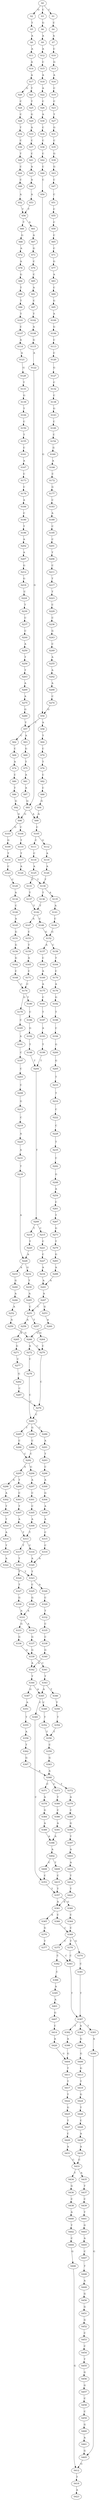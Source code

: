strict digraph  {
	S0 -> S1 [ label = C ];
	S0 -> S2 [ label = G ];
	S0 -> S3 [ label = C ];
	S1 -> S4 [ label = C ];
	S2 -> S5 [ label = T ];
	S3 -> S6 [ label = G ];
	S4 -> S7 [ label = A ];
	S5 -> S8 [ label = A ];
	S6 -> S9 [ label = A ];
	S7 -> S10 [ label = C ];
	S8 -> S11 [ label = A ];
	S9 -> S12 [ label = A ];
	S10 -> S13 [ label = G ];
	S11 -> S14 [ label = A ];
	S12 -> S15 [ label = C ];
	S13 -> S16 [ label = A ];
	S14 -> S17 [ label = A ];
	S15 -> S18 [ label = A ];
	S16 -> S19 [ label = C ];
	S17 -> S20 [ label = G ];
	S17 -> S21 [ label = T ];
	S18 -> S22 [ label = A ];
	S19 -> S23 [ label = C ];
	S20 -> S24 [ label = C ];
	S21 -> S25 [ label = T ];
	S22 -> S26 [ label = C ];
	S23 -> S27 [ label = T ];
	S24 -> S28 [ label = C ];
	S25 -> S29 [ label = G ];
	S26 -> S30 [ label = A ];
	S27 -> S31 [ label = G ];
	S28 -> S32 [ label = T ];
	S29 -> S33 [ label = A ];
	S30 -> S34 [ label = C ];
	S31 -> S35 [ label = C ];
	S32 -> S36 [ label = C ];
	S33 -> S37 [ label = C ];
	S34 -> S38 [ label = C ];
	S35 -> S39 [ label = G ];
	S36 -> S40 [ label = T ];
	S37 -> S41 [ label = C ];
	S38 -> S42 [ label = C ];
	S39 -> S43 [ label = G ];
	S40 -> S44 [ label = C ];
	S41 -> S45 [ label = A ];
	S42 -> S46 [ label = C ];
	S43 -> S47 [ label = C ];
	S44 -> S48 [ label = C ];
	S45 -> S49 [ label = A ];
	S46 -> S50 [ label = C ];
	S47 -> S51 [ label = C ];
	S48 -> S52 [ label = A ];
	S49 -> S53 [ label = A ];
	S50 -> S54 [ label = G ];
	S51 -> S55 [ label = C ];
	S52 -> S56 [ label = T ];
	S53 -> S56 [ label = T ];
	S54 -> S57 [ label = T ];
	S54 -> S58 [ label = A ];
	S55 -> S59 [ label = C ];
	S56 -> S60 [ label = T ];
	S56 -> S61 [ label = A ];
	S57 -> S62 [ label = C ];
	S57 -> S63 [ label = A ];
	S58 -> S64 [ label = T ];
	S59 -> S65 [ label = C ];
	S60 -> S66 [ label = G ];
	S61 -> S67 [ label = A ];
	S62 -> S68 [ label = C ];
	S63 -> S69 [ label = G ];
	S64 -> S70 [ label = C ];
	S65 -> S71 [ label = C ];
	S66 -> S72 [ label = A ];
	S67 -> S73 [ label = G ];
	S68 -> S74 [ label = A ];
	S69 -> S75 [ label = T ];
	S70 -> S76 [ label = T ];
	S71 -> S77 [ label = G ];
	S72 -> S78 [ label = A ];
	S73 -> S79 [ label = C ];
	S74 -> S80 [ label = C ];
	S75 -> S81 [ label = A ];
	S76 -> S82 [ label = C ];
	S77 -> S83 [ label = A ];
	S78 -> S84 [ label = G ];
	S79 -> S85 [ label = C ];
	S80 -> S86 [ label = T ];
	S81 -> S87 [ label = A ];
	S82 -> S88 [ label = C ];
	S83 -> S89 [ label = C ];
	S84 -> S90 [ label = T ];
	S85 -> S91 [ label = A ];
	S86 -> S92 [ label = G ];
	S87 -> S93 [ label = G ];
	S88 -> S94 [ label = G ];
	S89 -> S95 [ label = G ];
	S90 -> S96 [ label = T ];
	S91 -> S97 [ label = C ];
	S92 -> S98 [ label = G ];
	S93 -> S99 [ label = A ];
	S93 -> S98 [ label = G ];
	S94 -> S99 [ label = A ];
	S95 -> S100 [ label = A ];
	S96 -> S101 [ label = T ];
	S97 -> S102 [ label = T ];
	S98 -> S103 [ label = G ];
	S98 -> S104 [ label = C ];
	S99 -> S105 [ label = C ];
	S100 -> S106 [ label = G ];
	S101 -> S107 [ label = C ];
	S102 -> S108 [ label = A ];
	S103 -> S109 [ label = G ];
	S104 -> S110 [ label = T ];
	S105 -> S111 [ label = C ];
	S105 -> S112 [ label = G ];
	S106 -> S113 [ label = C ];
	S107 -> S114 [ label = A ];
	S108 -> S115 [ label = G ];
	S109 -> S116 [ label = T ];
	S110 -> S117 [ label = T ];
	S111 -> S118 [ label = C ];
	S112 -> S119 [ label = A ];
	S113 -> S120 [ label = C ];
	S114 -> S121 [ label = A ];
	S115 -> S122 [ label = A ];
	S116 -> S123 [ label = C ];
	S117 -> S124 [ label = A ];
	S118 -> S125 [ label = A ];
	S119 -> S126 [ label = A ];
	S120 -> S127 [ label = G ];
	S121 -> S128 [ label = G ];
	S122 -> S93 [ label = G ];
	S123 -> S129 [ label = C ];
	S124 -> S130 [ label = T ];
	S125 -> S131 [ label = C ];
	S126 -> S130 [ label = T ];
	S127 -> S132 [ label = C ];
	S128 -> S133 [ label = T ];
	S129 -> S134 [ label = A ];
	S130 -> S135 [ label = A ];
	S130 -> S136 [ label = T ];
	S131 -> S137 [ label = T ];
	S132 -> S138 [ label = C ];
	S133 -> S139 [ label = G ];
	S134 -> S140 [ label = C ];
	S135 -> S141 [ label = A ];
	S136 -> S142 [ label = T ];
	S137 -> S142 [ label = T ];
	S138 -> S143 [ label = G ];
	S139 -> S144 [ label = T ];
	S140 -> S145 [ label = A ];
	S141 -> S146 [ label = C ];
	S142 -> S147 [ label = A ];
	S142 -> S148 [ label = C ];
	S143 -> S149 [ label = C ];
	S144 -> S150 [ label = C ];
	S145 -> S151 [ label = G ];
	S146 -> S152 [ label = G ];
	S147 -> S153 [ label = C ];
	S148 -> S152 [ label = G ];
	S149 -> S154 [ label = C ];
	S150 -> S155 [ label = T ];
	S151 -> S156 [ label = G ];
	S152 -> S157 [ label = A ];
	S152 -> S158 [ label = C ];
	S153 -> S159 [ label = T ];
	S154 -> S160 [ label = G ];
	S155 -> S161 [ label = C ];
	S156 -> S162 [ label = G ];
	S157 -> S163 [ label = C ];
	S158 -> S164 [ label = T ];
	S159 -> S165 [ label = A ];
	S160 -> S166 [ label = A ];
	S161 -> S167 [ label = A ];
	S162 -> S168 [ label = C ];
	S163 -> S169 [ label = A ];
	S164 -> S170 [ label = C ];
	S165 -> S171 [ label = C ];
	S166 -> S172 [ label = C ];
	S167 -> S173 [ label = C ];
	S168 -> S174 [ label = C ];
	S169 -> S175 [ label = A ];
	S170 -> S176 [ label = A ];
	S171 -> S174 [ label = C ];
	S172 -> S177 [ label = G ];
	S173 -> S178 [ label = C ];
	S174 -> S179 [ label = G ];
	S174 -> S180 [ label = T ];
	S175 -> S181 [ label = C ];
	S176 -> S182 [ label = G ];
	S177 -> S183 [ label = C ];
	S178 -> S184 [ label = A ];
	S179 -> S185 [ label = C ];
	S180 -> S186 [ label = C ];
	S181 -> S187 [ label = T ];
	S182 -> S188 [ label = T ];
	S183 -> S189 [ label = A ];
	S184 -> S190 [ label = C ];
	S185 -> S191 [ label = A ];
	S186 -> S192 [ label = G ];
	S187 -> S193 [ label = A ];
	S188 -> S194 [ label = C ];
	S189 -> S195 [ label = C ];
	S190 -> S196 [ label = T ];
	S191 -> S197 [ label = C ];
	S192 -> S198 [ label = T ];
	S193 -> S199 [ label = T ];
	S194 -> S200 [ label = G ];
	S195 -> S201 [ label = C ];
	S196 -> S202 [ label = A ];
	S197 -> S203 [ label = C ];
	S198 -> S204 [ label = T ];
	S199 -> S204 [ label = T ];
	S200 -> S205 [ label = G ];
	S201 -> S206 [ label = T ];
	S202 -> S207 [ label = A ];
	S203 -> S208 [ label = C ];
	S204 -> S209 [ label = T ];
	S205 -> S210 [ label = T ];
	S206 -> S211 [ label = C ];
	S207 -> S212 [ label = G ];
	S208 -> S213 [ label = G ];
	S209 -> S214 [ label = T ];
	S209 -> S215 [ label = C ];
	S210 -> S216 [ label = T ];
	S211 -> S217 [ label = T ];
	S212 -> S218 [ label = G ];
	S213 -> S219 [ label = C ];
	S214 -> S220 [ label = T ];
	S215 -> S221 [ label = C ];
	S216 -> S222 [ label = C ];
	S217 -> S223 [ label = T ];
	S218 -> S224 [ label = C ];
	S219 -> S225 [ label = A ];
	S220 -> S226 [ label = A ];
	S221 -> S227 [ label = C ];
	S222 -> S228 [ label = C ];
	S223 -> S229 [ label = C ];
	S224 -> S230 [ label = T ];
	S225 -> S231 [ label = A ];
	S226 -> S232 [ label = G ];
	S226 -> S233 [ label = A ];
	S227 -> S234 [ label = A ];
	S228 -> S235 [ label = T ];
	S229 -> S236 [ label = C ];
	S230 -> S237 [ label = C ];
	S231 -> S238 [ label = T ];
	S232 -> S239 [ label = T ];
	S233 -> S240 [ label = G ];
	S234 -> S241 [ label = A ];
	S235 -> S242 [ label = C ];
	S236 -> S243 [ label = G ];
	S237 -> S244 [ label = C ];
	S238 -> S226 [ label = A ];
	S239 -> S245 [ label = A ];
	S240 -> S246 [ label = A ];
	S241 -> S247 [ label = A ];
	S242 -> S248 [ label = G ];
	S243 -> S249 [ label = C ];
	S244 -> S250 [ label = A ];
	S245 -> S251 [ label = C ];
	S246 -> S252 [ label = A ];
	S247 -> S251 [ label = C ];
	S247 -> S253 [ label = G ];
	S248 -> S254 [ label = A ];
	S249 -> S255 [ label = A ];
	S250 -> S256 [ label = T ];
	S251 -> S257 [ label = T ];
	S251 -> S258 [ label = A ];
	S252 -> S259 [ label = A ];
	S253 -> S260 [ label = A ];
	S254 -> S261 [ label = C ];
	S255 -> S262 [ label = A ];
	S256 -> S263 [ label = T ];
	S257 -> S264 [ label = G ];
	S258 -> S265 [ label = A ];
	S259 -> S266 [ label = G ];
	S260 -> S266 [ label = G ];
	S261 -> S267 [ label = T ];
	S262 -> S268 [ label = A ];
	S263 -> S269 [ label = A ];
	S264 -> S270 [ label = C ];
	S265 -> S271 [ label = G ];
	S266 -> S272 [ label = A ];
	S266 -> S270 [ label = C ];
	S267 -> S273 [ label = G ];
	S268 -> S274 [ label = C ];
	S269 -> S275 [ label = A ];
	S270 -> S276 [ label = C ];
	S271 -> S277 [ label = C ];
	S272 -> S278 [ label = C ];
	S273 -> S279 [ label = T ];
	S274 -> S54 [ label = G ];
	S275 -> S280 [ label = G ];
	S276 -> S281 [ label = C ];
	S277 -> S282 [ label = G ];
	S278 -> S281 [ label = C ];
	S279 -> S283 [ label = G ];
	S280 -> S57 [ label = T ];
	S281 -> S284 [ label = G ];
	S281 -> S285 [ label = T ];
	S281 -> S286 [ label = C ];
	S282 -> S287 [ label = C ];
	S283 -> S288 [ label = A ];
	S284 -> S289 [ label = C ];
	S285 -> S290 [ label = C ];
	S286 -> S291 [ label = A ];
	S287 -> S276 [ label = C ];
	S288 -> S241 [ label = A ];
	S289 -> S292 [ label = C ];
	S290 -> S292 [ label = C ];
	S291 -> S293 [ label = T ];
	S292 -> S294 [ label = G ];
	S292 -> S295 [ label = A ];
	S293 -> S296 [ label = C ];
	S294 -> S297 [ label = A ];
	S295 -> S298 [ label = A ];
	S295 -> S299 [ label = T ];
	S296 -> S300 [ label = A ];
	S297 -> S301 [ label = C ];
	S298 -> S302 [ label = A ];
	S299 -> S303 [ label = C ];
	S300 -> S304 [ label = G ];
	S301 -> S305 [ label = C ];
	S302 -> S306 [ label = T ];
	S303 -> S307 [ label = T ];
	S304 -> S308 [ label = A ];
	S305 -> S309 [ label = A ];
	S306 -> S310 [ label = T ];
	S307 -> S311 [ label = A ];
	S308 -> S312 [ label = A ];
	S309 -> S313 [ label = T ];
	S310 -> S314 [ label = A ];
	S311 -> S313 [ label = T ];
	S312 -> S315 [ label = C ];
	S313 -> S316 [ label = C ];
	S313 -> S317 [ label = T ];
	S314 -> S318 [ label = T ];
	S315 -> S319 [ label = C ];
	S316 -> S320 [ label = A ];
	S317 -> S321 [ label = T ];
	S318 -> S322 [ label = A ];
	S319 -> S320 [ label = A ];
	S320 -> S323 [ label = T ];
	S321 -> S324 [ label = T ];
	S322 -> S323 [ label = T ];
	S323 -> S325 [ label = C ];
	S323 -> S326 [ label = A ];
	S324 -> S327 [ label = T ];
	S325 -> S328 [ label = G ];
	S326 -> S329 [ label = C ];
	S327 -> S330 [ label = G ];
	S328 -> S331 [ label = A ];
	S329 -> S332 [ label = T ];
	S330 -> S331 [ label = A ];
	S331 -> S333 [ label = G ];
	S331 -> S334 [ label = A ];
	S332 -> S335 [ label = C ];
	S333 -> S336 [ label = G ];
	S334 -> S337 [ label = G ];
	S335 -> S338 [ label = C ];
	S336 -> S339 [ label = G ];
	S337 -> S339 [ label = G ];
	S338 -> S340 [ label = G ];
	S339 -> S341 [ label = C ];
	S339 -> S342 [ label = A ];
	S340 -> S342 [ label = A ];
	S341 -> S343 [ label = T ];
	S342 -> S344 [ label = T ];
	S343 -> S345 [ label = A ];
	S343 -> S346 [ label = T ];
	S344 -> S347 [ label = G ];
	S344 -> S345 [ label = A ];
	S345 -> S348 [ label = C ];
	S345 -> S349 [ label = C ];
	S346 -> S350 [ label = T ];
	S347 -> S351 [ label = A ];
	S348 -> S352 [ label = T ];
	S349 -> S353 [ label = C ];
	S350 -> S354 [ label = T ];
	S351 -> S355 [ label = T ];
	S352 -> S356 [ label = T ];
	S353 -> S357 [ label = T ];
	S354 -> S356 [ label = T ];
	S355 -> S358 [ label = A ];
	S356 -> S359 [ label = C ];
	S357 -> S360 [ label = G ];
	S357 -> S361 [ label = A ];
	S358 -> S362 [ label = T ];
	S359 -> S363 [ label = G ];
	S360 -> S364 [ label = C ];
	S361 -> S365 [ label = A ];
	S361 -> S366 [ label = C ];
	S362 -> S367 [ label = G ];
	S363 -> S368 [ label = A ];
	S364 -> S369 [ label = C ];
	S365 -> S370 [ label = G ];
	S366 -> S369 [ label = C ];
	S367 -> S368 [ label = A ];
	S368 -> S371 [ label = C ];
	S368 -> S372 [ label = T ];
	S368 -> S373 [ label = C ];
	S369 -> S374 [ label = G ];
	S369 -> S375 [ label = C ];
	S369 -> S376 [ label = T ];
	S370 -> S377 [ label = T ];
	S371 -> S378 [ label = A ];
	S372 -> S379 [ label = A ];
	S373 -> S380 [ label = T ];
	S374 -> S381 [ label = C ];
	S375 -> S382 [ label = C ];
	S376 -> S383 [ label = C ];
	S377 -> S383 [ label = C ];
	S378 -> S384 [ label = G ];
	S379 -> S385 [ label = C ];
	S380 -> S386 [ label = C ];
	S381 -> S387 [ label = T ];
	S382 -> S388 [ label = C ];
	S383 -> S387 [ label = T ];
	S384 -> S389 [ label = A ];
	S385 -> S390 [ label = G ];
	S386 -> S391 [ label = A ];
	S387 -> S392 [ label = T ];
	S387 -> S393 [ label = T ];
	S387 -> S394 [ label = A ];
	S388 -> S395 [ label = A ];
	S389 -> S396 [ label = A ];
	S390 -> S397 [ label = T ];
	S391 -> S396 [ label = A ];
	S392 -> S398 [ label = A ];
	S393 -> S399 [ label = A ];
	S394 -> S400 [ label = G ];
	S395 -> S401 [ label = A ];
	S396 -> S402 [ label = A ];
	S397 -> S403 [ label = A ];
	S398 -> S404 [ label = G ];
	S399 -> S405 [ label = G ];
	S400 -> S406 [ label = G ];
	S401 -> S407 [ label = G ];
	S402 -> S408 [ label = C ];
	S402 -> S409 [ label = T ];
	S403 -> S410 [ label = A ];
	S404 -> S411 [ label = T ];
	S405 -> S412 [ label = G ];
	S406 -> S413 [ label = G ];
	S407 -> S414 [ label = C ];
	S408 -> S353 [ label = C ];
	S409 -> S415 [ label = C ];
	S410 -> S416 [ label = T ];
	S411 -> S417 [ label = T ];
	S412 -> S418 [ label = T ];
	S413 -> S419 [ label = T ];
	S414 -> S420 [ label = A ];
	S415 -> S357 [ label = T ];
	S416 -> S421 [ label = T ];
	S417 -> S422 [ label = T ];
	S418 -> S423 [ label = A ];
	S419 -> S424 [ label = G ];
	S420 -> S404 [ label = G ];
	S421 -> S361 [ label = A ];
	S422 -> S425 [ label = G ];
	S424 -> S426 [ label = T ];
	S425 -> S427 [ label = T ];
	S426 -> S428 [ label = C ];
	S427 -> S429 [ label = C ];
	S428 -> S430 [ label = A ];
	S429 -> S431 [ label = A ];
	S430 -> S432 [ label = A ];
	S431 -> S433 [ label = C ];
	S432 -> S433 [ label = C ];
	S433 -> S434 [ label = T ];
	S433 -> S435 [ label = A ];
	S434 -> S436 [ label = G ];
	S435 -> S437 [ label = T ];
	S436 -> S438 [ label = C ];
	S437 -> S439 [ label = C ];
	S438 -> S440 [ label = A ];
	S439 -> S441 [ label = T ];
	S440 -> S442 [ label = T ];
	S441 -> S443 [ label = G ];
	S442 -> S444 [ label = C ];
	S443 -> S445 [ label = A ];
	S444 -> S446 [ label = G ];
	S445 -> S447 [ label = C ];
	S446 -> S412 [ label = G ];
	S447 -> S448 [ label = T ];
	S448 -> S449 [ label = A ];
	S449 -> S450 [ label = G ];
	S450 -> S451 [ label = G ];
	S451 -> S452 [ label = G ];
	S452 -> S453 [ label = C ];
	S453 -> S454 [ label = C ];
	S454 -> S455 [ label = T ];
	S455 -> S456 [ label = G ];
	S456 -> S457 [ label = G ];
	S457 -> S458 [ label = C ];
	S458 -> S459 [ label = C ];
	S459 -> S460 [ label = G ];
	S460 -> S461 [ label = A ];
	S461 -> S405 [ label = G ];
}
